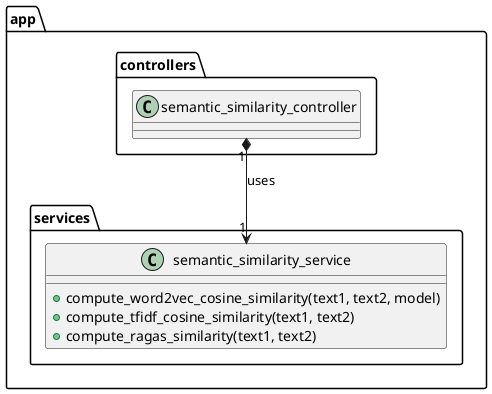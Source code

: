 @startuml
package app.controllers {
	class semantic_similarity_controller {

	}
}

package app.services {
	class semantic_similarity_service {
		+ compute_word2vec_cosine_similarity(text1, text2, model)
		+ compute_tfidf_cosine_similarity(text1, text2)
		+ compute_ragas_similarity(text1, text2)
	}
}

semantic_similarity_controller "1" *--> "1" semantic_similarity_service: uses
@enduml